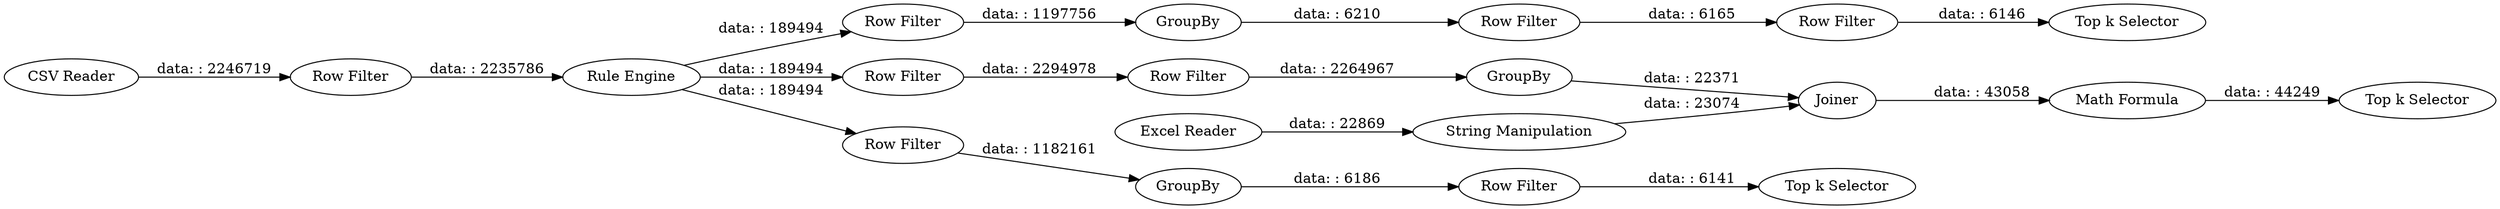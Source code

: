 digraph {
	"-1504272043492989156_7" [label="Row Filter"]
	"-1504272043492989156_13" [label="Excel Reader"]
	"-1504272043492989156_4" [label=GroupBy]
	"-1504272043492989156_6" [label="Row Filter"]
	"-1504272043492989156_18" [label="Top k Selector"]
	"-1504272043492989156_5" [label="Top k Selector"]
	"-1504272043492989156_17" [label="Math Formula"]
	"-1504272043492989156_9" [label=GroupBy]
	"-1504272043492989156_12" [label="Top k Selector"]
	"-1504272043492989156_11" [label="Row Filter"]
	"-1504272043492989156_3" [label="Row Filter"]
	"-1504272043492989156_15" [label=GroupBy]
	"-1504272043492989156_2" [label="Rule Engine"]
	"-1504272043492989156_16" [label=Joiner]
	"-1504272043492989156_10" [label="Row Filter"]
	"-1504272043492989156_20" [label="Row Filter"]
	"-1504272043492989156_14" [label="String Manipulation"]
	"-1504272043492989156_8" [label="Row Filter"]
	"-1504272043492989156_19" [label="Row Filter"]
	"-1504272043492989156_1" [label="CSV Reader"]
	"-1504272043492989156_10" -> "-1504272043492989156_2" [label="data: : 2235786"]
	"-1504272043492989156_7" -> "-1504272043492989156_5" [label="data: : 6146"]
	"-1504272043492989156_15" -> "-1504272043492989156_16" [label="data: : 22371"]
	"-1504272043492989156_17" -> "-1504272043492989156_18" [label="data: : 44249"]
	"-1504272043492989156_20" -> "-1504272043492989156_15" [label="data: : 2264967"]
	"-1504272043492989156_16" -> "-1504272043492989156_17" [label="data: : 43058"]
	"-1504272043492989156_11" -> "-1504272043492989156_12" [label="data: : 6141"]
	"-1504272043492989156_6" -> "-1504272043492989156_7" [label="data: : 6165"]
	"-1504272043492989156_4" -> "-1504272043492989156_6" [label="data: : 6210"]
	"-1504272043492989156_3" -> "-1504272043492989156_4" [label="data: : 1197756"]
	"-1504272043492989156_2" -> "-1504272043492989156_8" [label="data: : 189494"]
	"-1504272043492989156_2" -> "-1504272043492989156_19" [label="data: : 189494"]
	"-1504272043492989156_13" -> "-1504272043492989156_14" [label="data: : 22869"]
	"-1504272043492989156_19" -> "-1504272043492989156_20" [label="data: : 2294978"]
	"-1504272043492989156_2" -> "-1504272043492989156_3" [label="data: : 189494"]
	"-1504272043492989156_1" -> "-1504272043492989156_10" [label="data: : 2246719"]
	"-1504272043492989156_9" -> "-1504272043492989156_11" [label="data: : 6186"]
	"-1504272043492989156_8" -> "-1504272043492989156_9" [label="data: : 1182161"]
	"-1504272043492989156_14" -> "-1504272043492989156_16" [label="data: : 23074"]
	rankdir=LR
}
